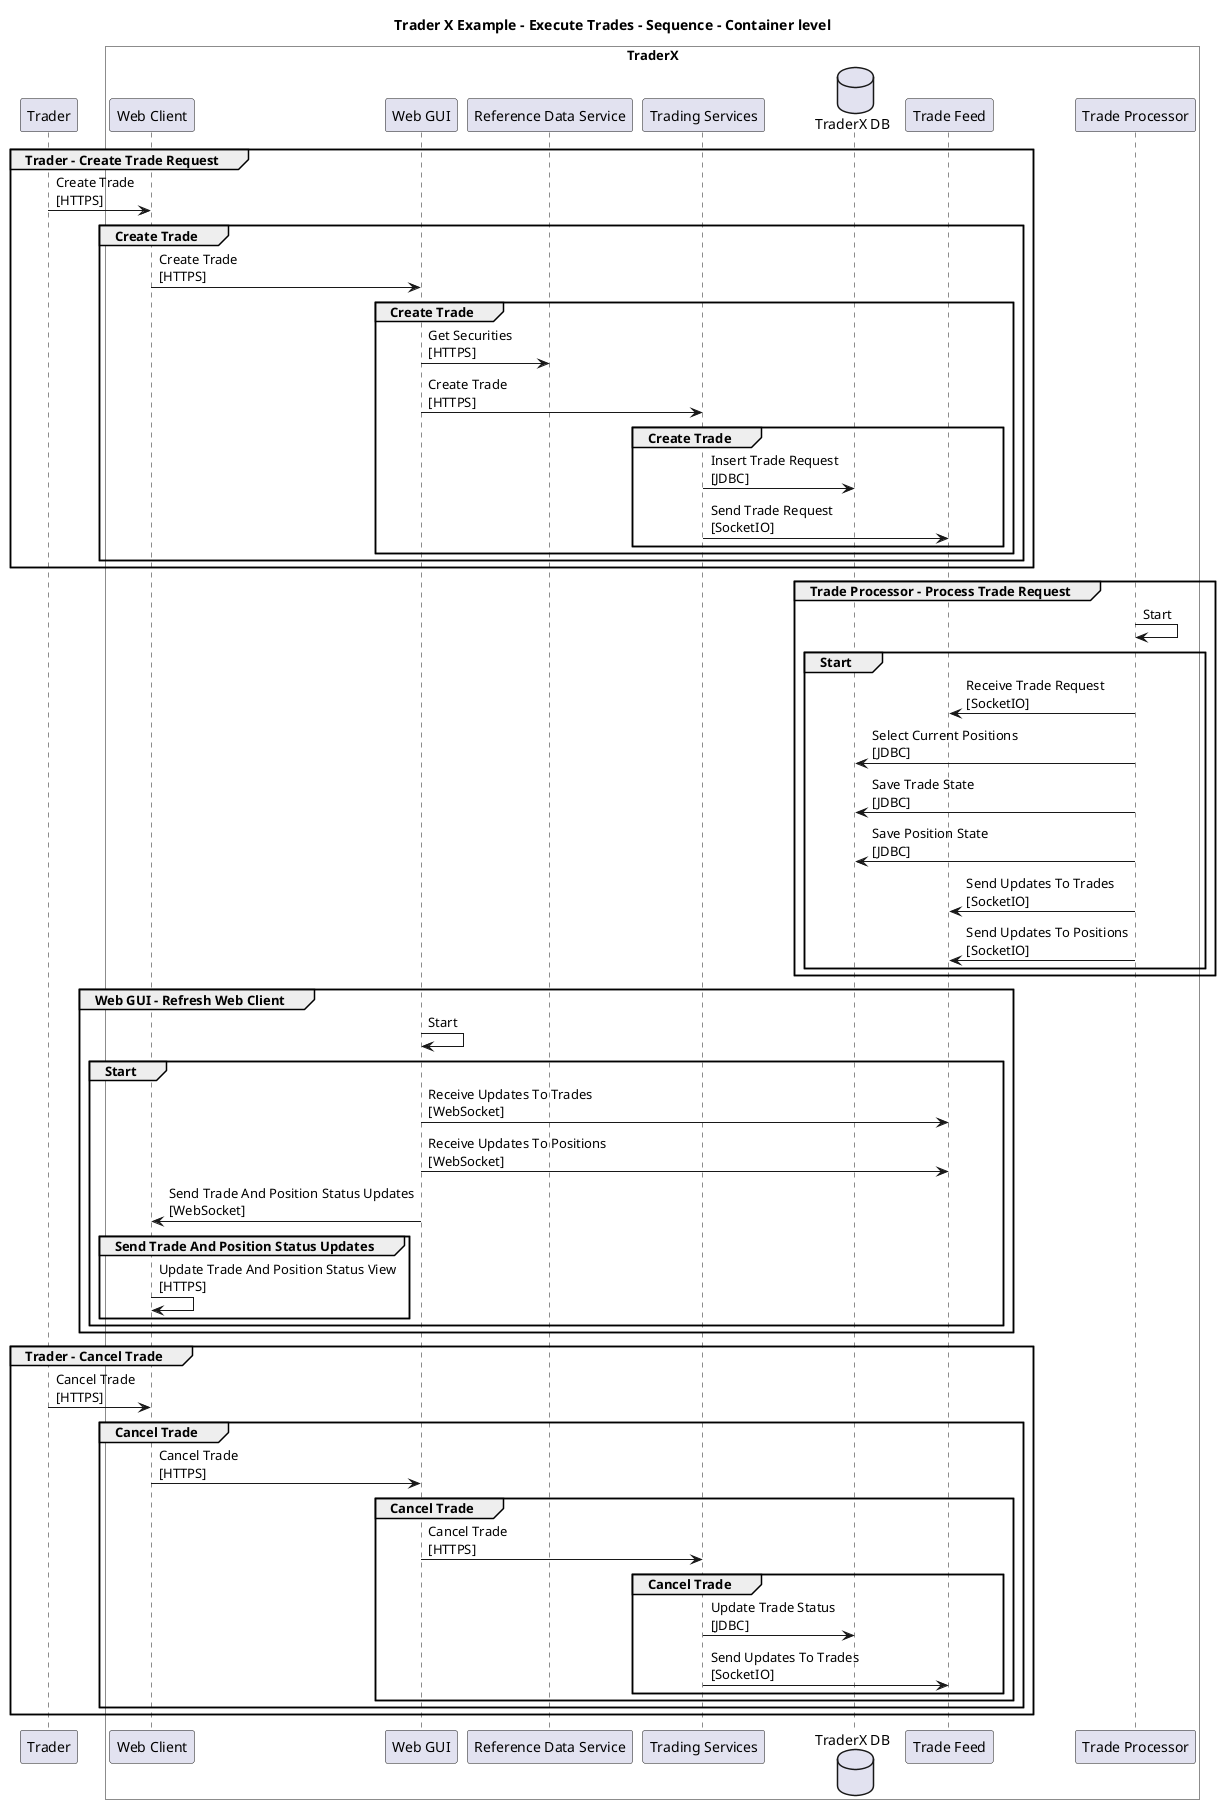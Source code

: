 @startuml

title Trader X Example - Execute Trades - Sequence - Container level

participant "Trader" as TraderXExample.Actors.Trader

box "TraderX" #White
    participant "Web Client" as TraderXExample.SoftwareSystems.TraderX.Containers.WebClient
    participant "Web GUI" as TraderXExample.SoftwareSystems.TraderX.Containers.WebGUI
    participant "Reference Data Service" as TraderXExample.SoftwareSystems.TraderX.Containers.ReferenceDataService
    participant "Trading Services" as TraderXExample.SoftwareSystems.TraderX.Containers.TradingServices
    database "TraderX DB" as TraderXExample.SoftwareSystems.TraderX.Containers.TraderXDB
    participant "Trade Feed" as TraderXExample.SoftwareSystems.TraderX.Containers.TradeFeed
    participant "Trade Processor" as TraderXExample.SoftwareSystems.TraderX.Containers.TradeProcessor
end box


group Trader - Create Trade Request
TraderXExample.Actors.Trader -> TraderXExample.SoftwareSystems.TraderX.Containers.WebClient : Create Trade\n[HTTPS]
group Create Trade
TraderXExample.SoftwareSystems.TraderX.Containers.WebClient -> TraderXExample.SoftwareSystems.TraderX.Containers.WebGUI : Create Trade\n[HTTPS]
group Create Trade
TraderXExample.SoftwareSystems.TraderX.Containers.WebGUI -> TraderXExample.SoftwareSystems.TraderX.Containers.ReferenceDataService : Get Securities\n[HTTPS]
TraderXExample.SoftwareSystems.TraderX.Containers.WebGUI -> TraderXExample.SoftwareSystems.TraderX.Containers.TradingServices : Create Trade\n[HTTPS]
group Create Trade
TraderXExample.SoftwareSystems.TraderX.Containers.TradingServices -> TraderXExample.SoftwareSystems.TraderX.Containers.TraderXDB : Insert Trade Request\n[JDBC]
TraderXExample.SoftwareSystems.TraderX.Containers.TradingServices -> TraderXExample.SoftwareSystems.TraderX.Containers.TradeFeed : Send Trade Request\n[SocketIO]
end
end
end
end
group Trade Processor - Process Trade Request
TraderXExample.SoftwareSystems.TraderX.Containers.TradeProcessor -> TraderXExample.SoftwareSystems.TraderX.Containers.TradeProcessor : Start
group Start
TraderXExample.SoftwareSystems.TraderX.Containers.TradeProcessor -> TraderXExample.SoftwareSystems.TraderX.Containers.TradeFeed : Receive Trade Request\n[SocketIO]
TraderXExample.SoftwareSystems.TraderX.Containers.TradeProcessor -> TraderXExample.SoftwareSystems.TraderX.Containers.TraderXDB : Select Current Positions\n[JDBC]
TraderXExample.SoftwareSystems.TraderX.Containers.TradeProcessor -> TraderXExample.SoftwareSystems.TraderX.Containers.TraderXDB : Save Trade State\n[JDBC]
TraderXExample.SoftwareSystems.TraderX.Containers.TradeProcessor -> TraderXExample.SoftwareSystems.TraderX.Containers.TraderXDB : Save Position State\n[JDBC]
TraderXExample.SoftwareSystems.TraderX.Containers.TradeProcessor -> TraderXExample.SoftwareSystems.TraderX.Containers.TradeFeed : Send Updates To Trades\n[SocketIO]
TraderXExample.SoftwareSystems.TraderX.Containers.TradeProcessor -> TraderXExample.SoftwareSystems.TraderX.Containers.TradeFeed : Send Updates To Positions\n[SocketIO]
end
end
group Web GUI - Refresh Web Client
TraderXExample.SoftwareSystems.TraderX.Containers.WebGUI -> TraderXExample.SoftwareSystems.TraderX.Containers.WebGUI : Start
group Start
TraderXExample.SoftwareSystems.TraderX.Containers.WebGUI -> TraderXExample.SoftwareSystems.TraderX.Containers.TradeFeed : Receive Updates To Trades\n[WebSocket]
TraderXExample.SoftwareSystems.TraderX.Containers.WebGUI -> TraderXExample.SoftwareSystems.TraderX.Containers.TradeFeed : Receive Updates To Positions\n[WebSocket]
TraderXExample.SoftwareSystems.TraderX.Containers.WebGUI -> TraderXExample.SoftwareSystems.TraderX.Containers.WebClient : Send Trade And Position Status Updates\n[WebSocket]
group Send Trade And Position Status Updates
TraderXExample.SoftwareSystems.TraderX.Containers.WebClient -> TraderXExample.SoftwareSystems.TraderX.Containers.WebClient : Update Trade And Position Status View\n[HTTPS]
end
end
end
group Trader - Cancel Trade
TraderXExample.Actors.Trader -> TraderXExample.SoftwareSystems.TraderX.Containers.WebClient : Cancel Trade\n[HTTPS]
group Cancel Trade
TraderXExample.SoftwareSystems.TraderX.Containers.WebClient -> TraderXExample.SoftwareSystems.TraderX.Containers.WebGUI : Cancel Trade\n[HTTPS]
group Cancel Trade
TraderXExample.SoftwareSystems.TraderX.Containers.WebGUI -> TraderXExample.SoftwareSystems.TraderX.Containers.TradingServices : Cancel Trade\n[HTTPS]
group Cancel Trade
TraderXExample.SoftwareSystems.TraderX.Containers.TradingServices -> TraderXExample.SoftwareSystems.TraderX.Containers.TraderXDB : Update Trade Status\n[JDBC]
TraderXExample.SoftwareSystems.TraderX.Containers.TradingServices -> TraderXExample.SoftwareSystems.TraderX.Containers.TradeFeed : Send Updates To Trades\n[SocketIO]
end
end
end
end


@enduml
